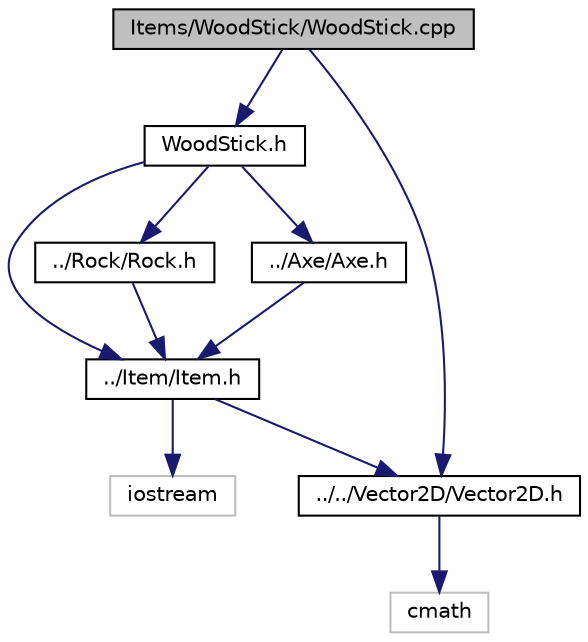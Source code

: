digraph "Items/WoodStick/WoodStick.cpp"
{
 // LATEX_PDF_SIZE
  edge [fontname="Helvetica",fontsize="10",labelfontname="Helvetica",labelfontsize="10"];
  node [fontname="Helvetica",fontsize="10",shape=record];
  Node1 [label="Items/WoodStick/WoodStick.cpp",height=0.2,width=0.4,color="black", fillcolor="grey75", style="filled", fontcolor="black",tooltip=" "];
  Node1 -> Node2 [color="midnightblue",fontsize="10",style="solid"];
  Node2 [label="WoodStick.h",height=0.2,width=0.4,color="black", fillcolor="white", style="filled",URL="$_wood_stick_8h.html",tooltip=" "];
  Node2 -> Node3 [color="midnightblue",fontsize="10",style="solid"];
  Node3 [label="../Item/Item.h",height=0.2,width=0.4,color="black", fillcolor="white", style="filled",URL="$_item_8h.html",tooltip=" "];
  Node3 -> Node4 [color="midnightblue",fontsize="10",style="solid"];
  Node4 [label="iostream",height=0.2,width=0.4,color="grey75", fillcolor="white", style="filled",tooltip=" "];
  Node3 -> Node5 [color="midnightblue",fontsize="10",style="solid"];
  Node5 [label="../../Vector2D/Vector2D.h",height=0.2,width=0.4,color="black", fillcolor="white", style="filled",URL="$_vector2_d_8h.html",tooltip=" "];
  Node5 -> Node6 [color="midnightblue",fontsize="10",style="solid"];
  Node6 [label="cmath",height=0.2,width=0.4,color="grey75", fillcolor="white", style="filled",tooltip=" "];
  Node2 -> Node7 [color="midnightblue",fontsize="10",style="solid"];
  Node7 [label="../Rock/Rock.h",height=0.2,width=0.4,color="black", fillcolor="white", style="filled",URL="$_rock_8h.html",tooltip=" "];
  Node7 -> Node3 [color="midnightblue",fontsize="10",style="solid"];
  Node2 -> Node8 [color="midnightblue",fontsize="10",style="solid"];
  Node8 [label="../Axe/Axe.h",height=0.2,width=0.4,color="black", fillcolor="white", style="filled",URL="$_axe_8h.html",tooltip=" "];
  Node8 -> Node3 [color="midnightblue",fontsize="10",style="solid"];
  Node1 -> Node5 [color="midnightblue",fontsize="10",style="solid"];
}
